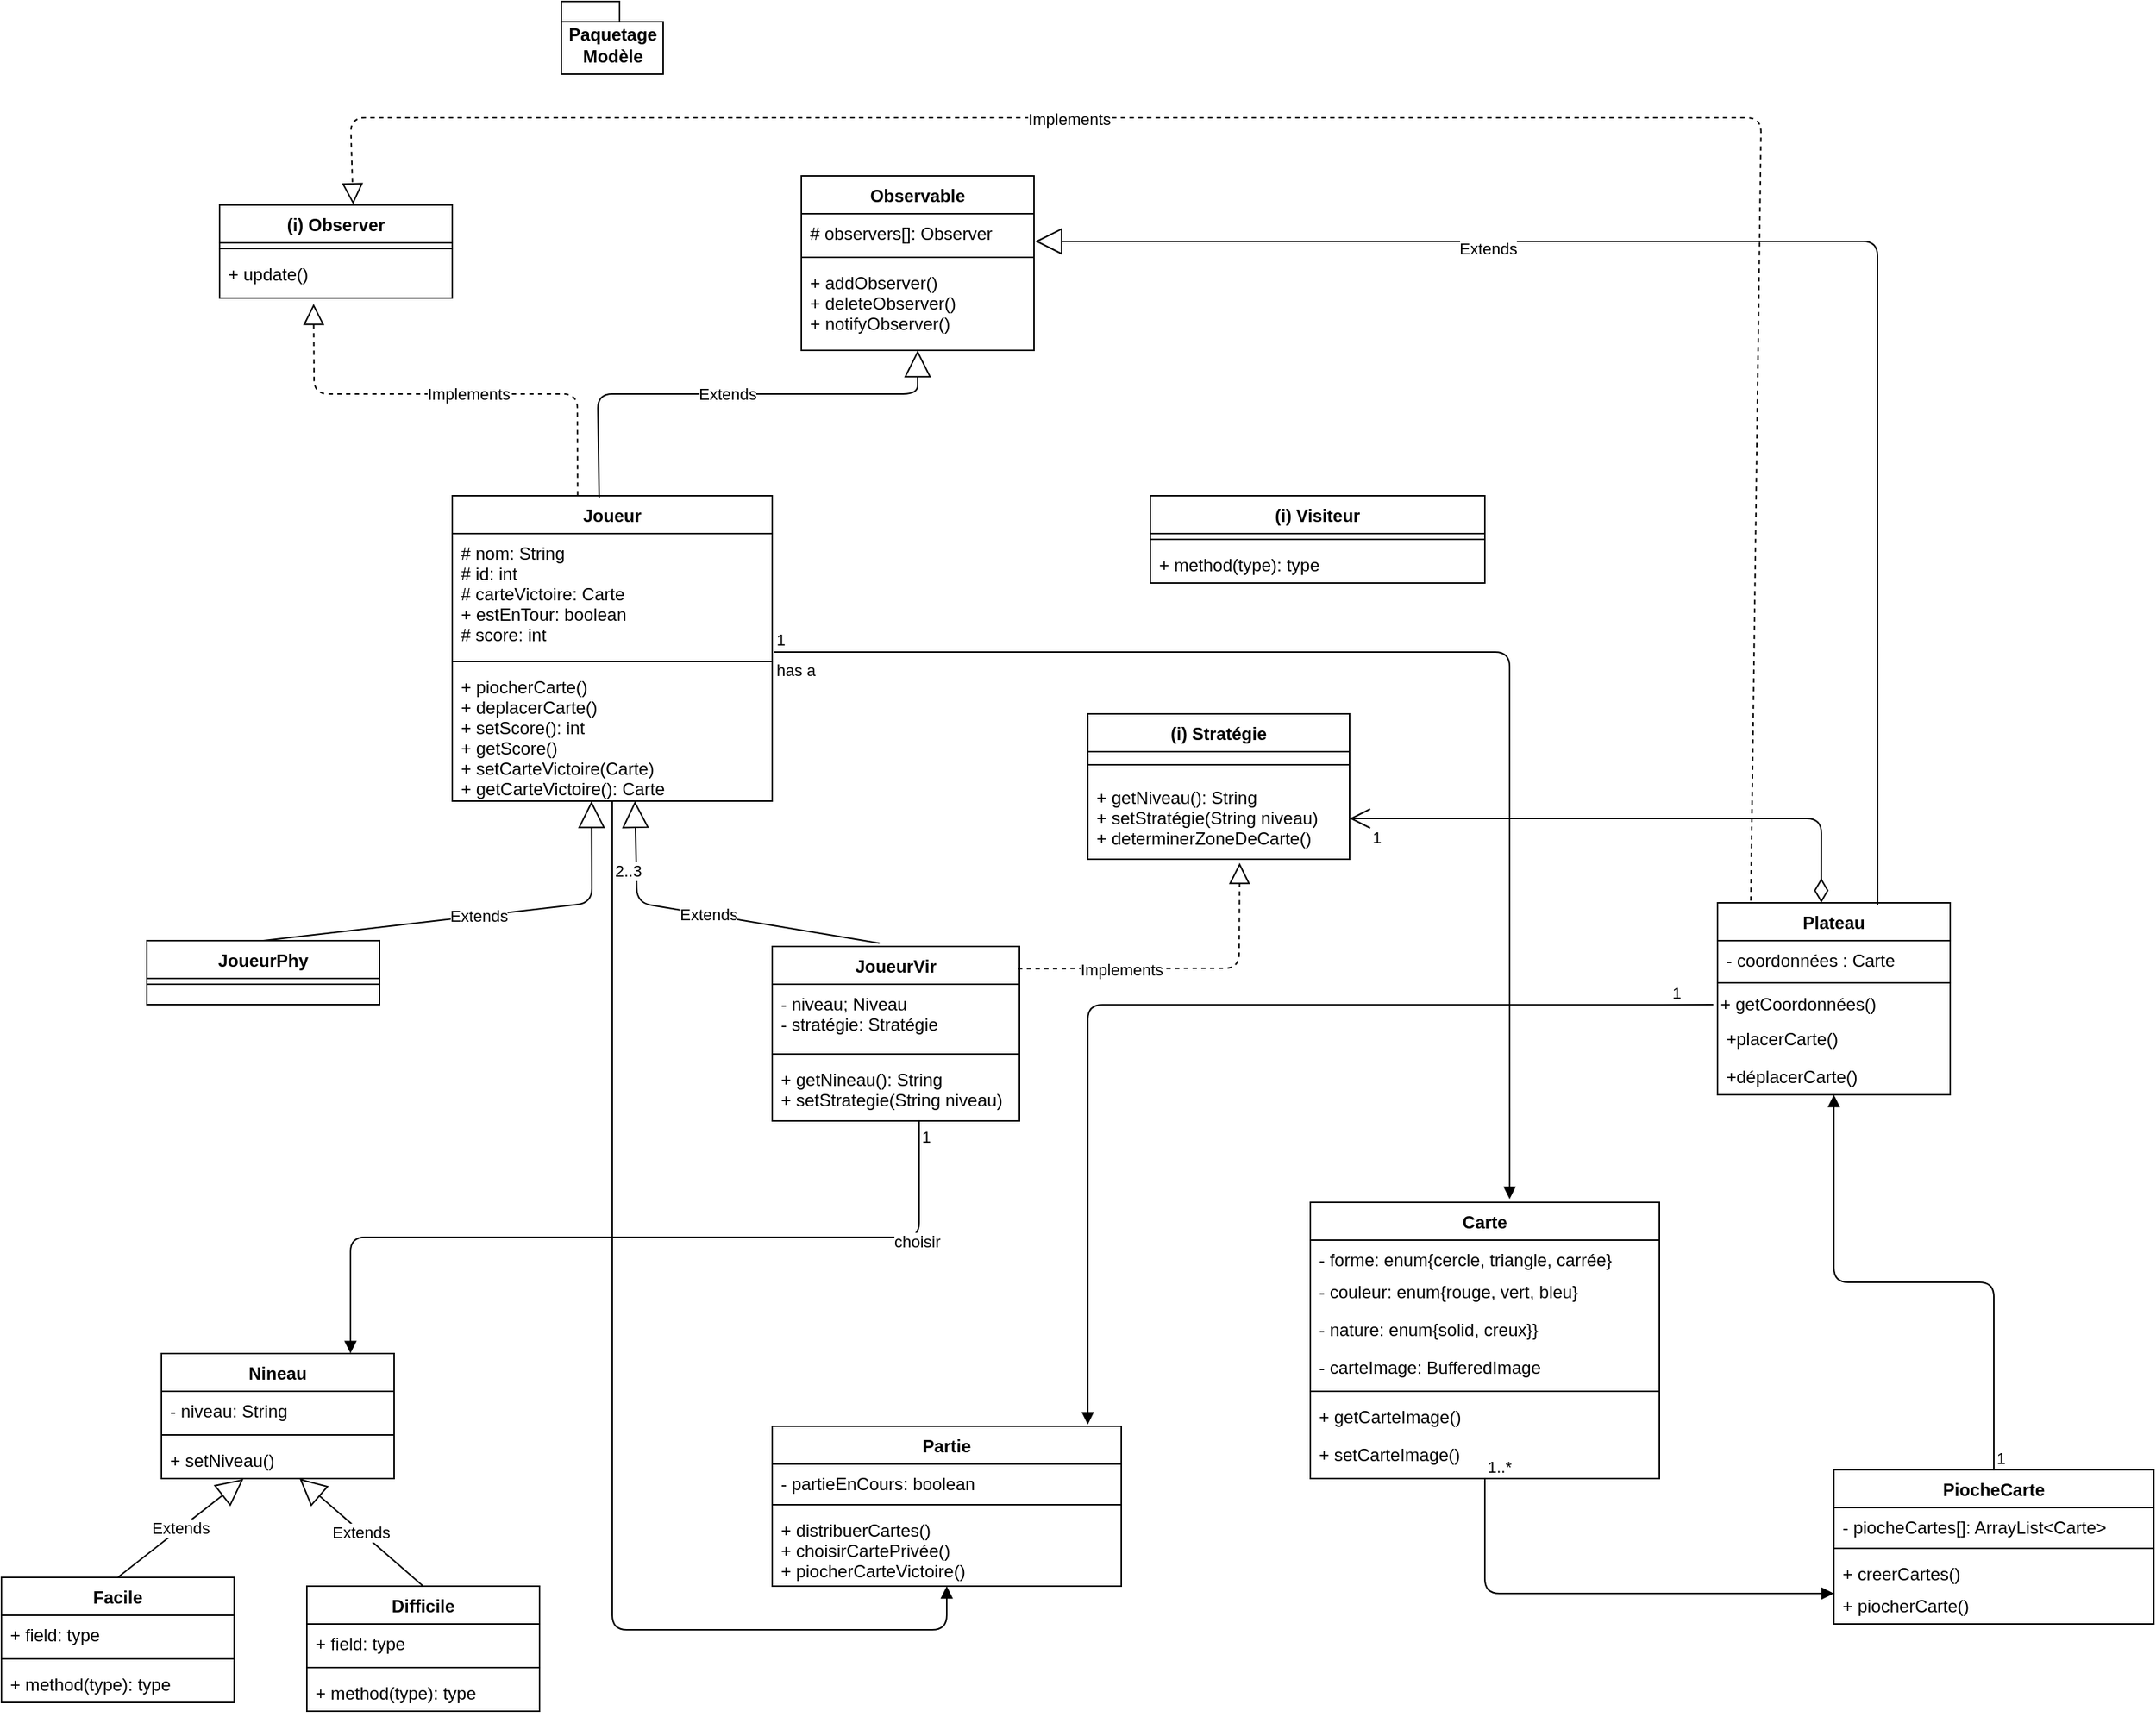 <mxfile version="13.8.8" type="github">
  <diagram id="C5RBs43oDa-KdzZeNtuy" name="Page-1">
    <mxGraphModel dx="2031" dy="2259" grid="1" gridSize="10" guides="1" tooltips="1" connect="1" arrows="1" fold="1" page="1" pageScale="1" pageWidth="827" pageHeight="1169" math="0" shadow="0">
      <root>
        <mxCell id="WIyWlLk6GJQsqaUBKTNV-0" />
        <mxCell id="WIyWlLk6GJQsqaUBKTNV-1" parent="WIyWlLk6GJQsqaUBKTNV-0" />
        <mxCell id="AZChsYfxRMKOv2LDF5ls-53" value="(i) Observer" style="swimlane;fontStyle=1;align=center;verticalAlign=top;childLayout=stackLayout;horizontal=1;startSize=26;horizontalStack=0;resizeParent=1;resizeParentMax=0;resizeLast=0;collapsible=1;marginBottom=0;" parent="WIyWlLk6GJQsqaUBKTNV-1" vertex="1">
          <mxGeometry x="230" y="-140" width="160" height="64" as="geometry" />
        </mxCell>
        <mxCell id="AZChsYfxRMKOv2LDF5ls-54" value="" style="line;strokeWidth=1;fillColor=none;align=left;verticalAlign=middle;spacingTop=-1;spacingLeft=3;spacingRight=3;rotatable=0;labelPosition=right;points=[];portConstraint=eastwest;" parent="AZChsYfxRMKOv2LDF5ls-53" vertex="1">
          <mxGeometry y="26" width="160" height="8" as="geometry" />
        </mxCell>
        <mxCell id="AZChsYfxRMKOv2LDF5ls-55" value="+ update()" style="text;strokeColor=none;fillColor=none;align=left;verticalAlign=top;spacingLeft=4;spacingRight=4;overflow=hidden;rotatable=0;points=[[0,0.5],[1,0.5]];portConstraint=eastwest;" parent="AZChsYfxRMKOv2LDF5ls-53" vertex="1">
          <mxGeometry y="34" width="160" height="30" as="geometry" />
        </mxCell>
        <mxCell id="AZChsYfxRMKOv2LDF5ls-56" value="Extends" style="endArrow=block;endSize=16;endFill=0;html=1;fontColor=#000000;exitX=0.5;exitY=0;exitDx=0;exitDy=0;entryX=0.435;entryY=1;entryDx=0;entryDy=0;entryPerimeter=0;" parent="WIyWlLk6GJQsqaUBKTNV-1" source="AZChsYfxRMKOv2LDF5ls-50" target="AZChsYfxRMKOv2LDF5ls-61" edge="1">
          <mxGeometry width="160" relative="1" as="geometry">
            <mxPoint x="490" y="370" as="sourcePoint" />
            <mxPoint x="480" y="316" as="targetPoint" />
            <Array as="points">
              <mxPoint x="486" y="340" />
            </Array>
          </mxGeometry>
        </mxCell>
        <mxCell id="AZChsYfxRMKOv2LDF5ls-57" value="Extends" style="endArrow=block;endSize=16;endFill=0;html=1;fontColor=#000000;exitX=0.434;exitY=-0.019;exitDx=0;exitDy=0;exitPerimeter=0;entryX=0.571;entryY=1;entryDx=0;entryDy=0;entryPerimeter=0;" parent="WIyWlLk6GJQsqaUBKTNV-1" source="CgIlNexyzQEodWSmVS5y-3" target="AZChsYfxRMKOv2LDF5ls-61" edge="1">
          <mxGeometry width="160" relative="1" as="geometry">
            <mxPoint x="703.28" y="370.8" as="sourcePoint" />
            <mxPoint x="490" y="290" as="targetPoint" />
            <Array as="points">
              <mxPoint x="517" y="340" />
            </Array>
          </mxGeometry>
        </mxCell>
        <mxCell id="AZChsYfxRMKOv2LDF5ls-58" value="Joueur" style="swimlane;fontStyle=1;align=center;verticalAlign=top;childLayout=stackLayout;horizontal=1;startSize=26;horizontalStack=0;resizeParent=1;resizeParentMax=0;resizeLast=0;collapsible=1;marginBottom=0;" parent="WIyWlLk6GJQsqaUBKTNV-1" vertex="1">
          <mxGeometry x="390" y="60" width="220" height="210" as="geometry" />
        </mxCell>
        <mxCell id="AZChsYfxRMKOv2LDF5ls-59" value="# nom: String&#xa;# id: int&#xa;# carteVictoire: Carte&#xa;+ estEnTour: boolean&#xa;# score: int" style="text;strokeColor=none;fillColor=none;align=left;verticalAlign=top;spacingLeft=4;spacingRight=4;overflow=hidden;rotatable=0;points=[[0,0.5],[1,0.5]];portConstraint=eastwest;" parent="AZChsYfxRMKOv2LDF5ls-58" vertex="1">
          <mxGeometry y="26" width="220" height="84" as="geometry" />
        </mxCell>
        <mxCell id="AZChsYfxRMKOv2LDF5ls-60" value="" style="line;strokeWidth=1;fillColor=none;align=left;verticalAlign=middle;spacingTop=-1;spacingLeft=3;spacingRight=3;rotatable=0;labelPosition=right;points=[];portConstraint=eastwest;" parent="AZChsYfxRMKOv2LDF5ls-58" vertex="1">
          <mxGeometry y="110" width="220" height="8" as="geometry" />
        </mxCell>
        <mxCell id="AZChsYfxRMKOv2LDF5ls-61" value="+ piocherCarte()&#xa;+ deplacerCarte()&#xa;+ setScore(): int&#xa;+ getScore()&#xa;+ setCarteVictoire(Carte)&#xa;+ getCarteVictoire(): Carte" style="text;strokeColor=none;fillColor=none;align=left;verticalAlign=top;spacingLeft=4;spacingRight=4;overflow=hidden;rotatable=0;points=[[0,0.5],[1,0.5]];portConstraint=eastwest;" parent="AZChsYfxRMKOv2LDF5ls-58" vertex="1">
          <mxGeometry y="118" width="220" height="92" as="geometry" />
        </mxCell>
        <mxCell id="AZChsYfxRMKOv2LDF5ls-62" value="Extends" style="endArrow=block;endSize=16;endFill=0;html=1;fontColor=#000000;exitX=0.5;exitY=0;exitDx=0;exitDy=0;entryX=0.352;entryY=1.013;entryDx=0;entryDy=0;entryPerimeter=0;" parent="WIyWlLk6GJQsqaUBKTNV-1" source="AZChsYfxRMKOv2LDF5ls-64" target="AZChsYfxRMKOv2LDF5ls-75" edge="1">
          <mxGeometry width="160" relative="1" as="geometry">
            <mxPoint x="80" y="700" as="sourcePoint" />
            <mxPoint x="240" y="700" as="targetPoint" />
          </mxGeometry>
        </mxCell>
        <mxCell id="AZChsYfxRMKOv2LDF5ls-63" value="Extends" style="endArrow=block;endSize=16;endFill=0;html=1;fontColor=#000000;exitX=0.5;exitY=0;exitDx=0;exitDy=0;" parent="WIyWlLk6GJQsqaUBKTNV-1" source="AZChsYfxRMKOv2LDF5ls-68" target="AZChsYfxRMKOv2LDF5ls-75" edge="1">
          <mxGeometry width="160" relative="1" as="geometry">
            <mxPoint x="80" y="700" as="sourcePoint" />
            <mxPoint x="240" y="700" as="targetPoint" />
          </mxGeometry>
        </mxCell>
        <mxCell id="AZChsYfxRMKOv2LDF5ls-84" value="Paquetage&lt;br&gt;Modèle" style="shape=folder;fontStyle=1;spacingTop=10;tabWidth=40;tabHeight=14;tabPosition=left;html=1;fontColor=#000000;" parent="WIyWlLk6GJQsqaUBKTNV-1" vertex="1">
          <mxGeometry x="465" y="-280" width="70" height="50" as="geometry" />
        </mxCell>
        <mxCell id="AZChsYfxRMKOv2LDF5ls-43" value="Observable" style="swimlane;fontStyle=1;align=center;verticalAlign=top;childLayout=stackLayout;horizontal=1;startSize=26;horizontalStack=0;resizeParent=1;resizeParentMax=0;resizeLast=0;collapsible=1;marginBottom=0;" parent="WIyWlLk6GJQsqaUBKTNV-1" vertex="1">
          <mxGeometry x="630" y="-160" width="160" height="120" as="geometry" />
        </mxCell>
        <mxCell id="AZChsYfxRMKOv2LDF5ls-44" value="# observers[]: Observer" style="text;strokeColor=none;fillColor=none;align=left;verticalAlign=top;spacingLeft=4;spacingRight=4;overflow=hidden;rotatable=0;points=[[0,0.5],[1,0.5]];portConstraint=eastwest;" parent="AZChsYfxRMKOv2LDF5ls-43" vertex="1">
          <mxGeometry y="26" width="160" height="26" as="geometry" />
        </mxCell>
        <mxCell id="AZChsYfxRMKOv2LDF5ls-45" value="" style="line;strokeWidth=1;fillColor=none;align=left;verticalAlign=middle;spacingTop=-1;spacingLeft=3;spacingRight=3;rotatable=0;labelPosition=right;points=[];portConstraint=eastwest;" parent="AZChsYfxRMKOv2LDF5ls-43" vertex="1">
          <mxGeometry y="52" width="160" height="8" as="geometry" />
        </mxCell>
        <mxCell id="AZChsYfxRMKOv2LDF5ls-46" value="+ addObserver()&#xa;+ deleteObserver()&#xa;+ notifyObserver()" style="text;strokeColor=none;fillColor=none;align=left;verticalAlign=top;spacingLeft=4;spacingRight=4;overflow=hidden;rotatable=0;points=[[0,0.5],[1,0.5]];portConstraint=eastwest;" parent="AZChsYfxRMKOv2LDF5ls-43" vertex="1">
          <mxGeometry y="60" width="160" height="60" as="geometry" />
        </mxCell>
        <mxCell id="AZChsYfxRMKOv2LDF5ls-64" value="Facile" style="swimlane;fontStyle=1;align=center;verticalAlign=top;childLayout=stackLayout;horizontal=1;startSize=26;horizontalStack=0;resizeParent=1;resizeParentMax=0;resizeLast=0;collapsible=1;marginBottom=0;fontColor=#000000;" parent="WIyWlLk6GJQsqaUBKTNV-1" vertex="1">
          <mxGeometry x="80" y="804" width="160" height="86" as="geometry" />
        </mxCell>
        <mxCell id="AZChsYfxRMKOv2LDF5ls-65" value="+ field: type" style="text;strokeColor=none;fillColor=none;align=left;verticalAlign=top;spacingLeft=4;spacingRight=4;overflow=hidden;rotatable=0;points=[[0,0.5],[1,0.5]];portConstraint=eastwest;" parent="AZChsYfxRMKOv2LDF5ls-64" vertex="1">
          <mxGeometry y="26" width="160" height="26" as="geometry" />
        </mxCell>
        <mxCell id="AZChsYfxRMKOv2LDF5ls-66" value="" style="line;strokeWidth=1;fillColor=none;align=left;verticalAlign=middle;spacingTop=-1;spacingLeft=3;spacingRight=3;rotatable=0;labelPosition=right;points=[];portConstraint=eastwest;" parent="AZChsYfxRMKOv2LDF5ls-64" vertex="1">
          <mxGeometry y="52" width="160" height="8" as="geometry" />
        </mxCell>
        <mxCell id="AZChsYfxRMKOv2LDF5ls-67" value="+ method(type): type" style="text;strokeColor=none;fillColor=none;align=left;verticalAlign=top;spacingLeft=4;spacingRight=4;overflow=hidden;rotatable=0;points=[[0,0.5],[1,0.5]];portConstraint=eastwest;" parent="AZChsYfxRMKOv2LDF5ls-64" vertex="1">
          <mxGeometry y="60" width="160" height="26" as="geometry" />
        </mxCell>
        <mxCell id="AZChsYfxRMKOv2LDF5ls-68" value="Difficile" style="swimlane;fontStyle=1;align=center;verticalAlign=top;childLayout=stackLayout;horizontal=1;startSize=26;horizontalStack=0;resizeParent=1;resizeParentMax=0;resizeLast=0;collapsible=1;marginBottom=0;fontColor=#000000;" parent="WIyWlLk6GJQsqaUBKTNV-1" vertex="1">
          <mxGeometry x="290" y="810" width="160" height="86" as="geometry" />
        </mxCell>
        <mxCell id="AZChsYfxRMKOv2LDF5ls-69" value="+ field: type" style="text;strokeColor=none;fillColor=none;align=left;verticalAlign=top;spacingLeft=4;spacingRight=4;overflow=hidden;rotatable=0;points=[[0,0.5],[1,0.5]];portConstraint=eastwest;" parent="AZChsYfxRMKOv2LDF5ls-68" vertex="1">
          <mxGeometry y="26" width="160" height="26" as="geometry" />
        </mxCell>
        <mxCell id="AZChsYfxRMKOv2LDF5ls-70" value="" style="line;strokeWidth=1;fillColor=none;align=left;verticalAlign=middle;spacingTop=-1;spacingLeft=3;spacingRight=3;rotatable=0;labelPosition=right;points=[];portConstraint=eastwest;" parent="AZChsYfxRMKOv2LDF5ls-68" vertex="1">
          <mxGeometry y="52" width="160" height="8" as="geometry" />
        </mxCell>
        <mxCell id="AZChsYfxRMKOv2LDF5ls-71" value="+ method(type): type" style="text;strokeColor=none;fillColor=none;align=left;verticalAlign=top;spacingLeft=4;spacingRight=4;overflow=hidden;rotatable=0;points=[[0,0.5],[1,0.5]];portConstraint=eastwest;" parent="AZChsYfxRMKOv2LDF5ls-68" vertex="1">
          <mxGeometry y="60" width="160" height="26" as="geometry" />
        </mxCell>
        <mxCell id="AZChsYfxRMKOv2LDF5ls-72" value="Nineau" style="swimlane;fontStyle=1;align=center;verticalAlign=top;childLayout=stackLayout;horizontal=1;startSize=26;horizontalStack=0;resizeParent=1;resizeParentMax=0;resizeLast=0;collapsible=1;marginBottom=0;fontColor=#000000;" parent="WIyWlLk6GJQsqaUBKTNV-1" vertex="1">
          <mxGeometry x="190" y="650" width="160" height="86" as="geometry" />
        </mxCell>
        <mxCell id="AZChsYfxRMKOv2LDF5ls-73" value="- niveau: String" style="text;strokeColor=none;fillColor=none;align=left;verticalAlign=top;spacingLeft=4;spacingRight=4;overflow=hidden;rotatable=0;points=[[0,0.5],[1,0.5]];portConstraint=eastwest;" parent="AZChsYfxRMKOv2LDF5ls-72" vertex="1">
          <mxGeometry y="26" width="160" height="26" as="geometry" />
        </mxCell>
        <mxCell id="AZChsYfxRMKOv2LDF5ls-74" value="" style="line;strokeWidth=1;fillColor=none;align=left;verticalAlign=middle;spacingTop=-1;spacingLeft=3;spacingRight=3;rotatable=0;labelPosition=right;points=[];portConstraint=eastwest;" parent="AZChsYfxRMKOv2LDF5ls-72" vertex="1">
          <mxGeometry y="52" width="160" height="8" as="geometry" />
        </mxCell>
        <mxCell id="AZChsYfxRMKOv2LDF5ls-75" value="+ setNiveau()" style="text;strokeColor=none;fillColor=none;align=left;verticalAlign=top;spacingLeft=4;spacingRight=4;overflow=hidden;rotatable=0;points=[[0,0.5],[1,0.5]];portConstraint=eastwest;" parent="AZChsYfxRMKOv2LDF5ls-72" vertex="1">
          <mxGeometry y="60" width="160" height="26" as="geometry" />
        </mxCell>
        <mxCell id="AZChsYfxRMKOv2LDF5ls-76" value="Carte" style="swimlane;fontStyle=1;align=center;verticalAlign=top;childLayout=stackLayout;horizontal=1;startSize=26;horizontalStack=0;resizeParent=1;resizeLast=0;collapsible=1;marginBottom=0;rounded=0;shadow=0;strokeWidth=1;" parent="WIyWlLk6GJQsqaUBKTNV-1" vertex="1">
          <mxGeometry x="980" y="546" width="240" height="190" as="geometry">
            <mxRectangle x="550" y="140" width="160" height="26" as="alternateBounds" />
          </mxGeometry>
        </mxCell>
        <mxCell id="AZChsYfxRMKOv2LDF5ls-77" value="- forme: enum{cercle, triangle, carrée}&#xa;" style="text;align=left;verticalAlign=top;spacingLeft=4;spacingRight=4;overflow=hidden;rotatable=0;points=[[0,0.5],[1,0.5]];portConstraint=eastwest;" parent="AZChsYfxRMKOv2LDF5ls-76" vertex="1">
          <mxGeometry y="26" width="240" height="22" as="geometry" />
        </mxCell>
        <mxCell id="AZChsYfxRMKOv2LDF5ls-78" value="- couleur: enum{rouge, vert, bleu}" style="text;align=left;verticalAlign=top;spacingLeft=4;spacingRight=4;overflow=hidden;rotatable=0;points=[[0,0.5],[1,0.5]];portConstraint=eastwest;rounded=0;shadow=0;html=0;" parent="AZChsYfxRMKOv2LDF5ls-76" vertex="1">
          <mxGeometry y="48" width="240" height="26" as="geometry" />
        </mxCell>
        <mxCell id="AZChsYfxRMKOv2LDF5ls-79" value="- nature: enum{solid, creux}}" style="text;align=left;verticalAlign=top;spacingLeft=4;spacingRight=4;overflow=hidden;rotatable=0;points=[[0,0.5],[1,0.5]];portConstraint=eastwest;rounded=0;shadow=0;html=0;" parent="AZChsYfxRMKOv2LDF5ls-76" vertex="1">
          <mxGeometry y="74" width="240" height="26" as="geometry" />
        </mxCell>
        <mxCell id="AZChsYfxRMKOv2LDF5ls-80" value="- carteImage: BufferedImage" style="text;align=left;verticalAlign=top;spacingLeft=4;spacingRight=4;overflow=hidden;rotatable=0;points=[[0,0.5],[1,0.5]];portConstraint=eastwest;rounded=0;shadow=0;html=0;" parent="AZChsYfxRMKOv2LDF5ls-76" vertex="1">
          <mxGeometry y="100" width="240" height="26" as="geometry" />
        </mxCell>
        <mxCell id="AZChsYfxRMKOv2LDF5ls-81" value="" style="line;html=1;strokeWidth=1;align=left;verticalAlign=middle;spacingTop=-1;spacingLeft=3;spacingRight=3;rotatable=0;labelPosition=right;points=[];portConstraint=eastwest;" parent="AZChsYfxRMKOv2LDF5ls-76" vertex="1">
          <mxGeometry y="126" width="240" height="8" as="geometry" />
        </mxCell>
        <mxCell id="AZChsYfxRMKOv2LDF5ls-82" value="+ getCarteImage()" style="text;align=left;verticalAlign=top;spacingLeft=4;spacingRight=4;overflow=hidden;rotatable=0;points=[[0,0.5],[1,0.5]];portConstraint=eastwest;" parent="AZChsYfxRMKOv2LDF5ls-76" vertex="1">
          <mxGeometry y="134" width="240" height="26" as="geometry" />
        </mxCell>
        <mxCell id="AZChsYfxRMKOv2LDF5ls-83" value="+ setCarteImage()" style="text;align=left;verticalAlign=top;spacingLeft=4;spacingRight=4;overflow=hidden;rotatable=0;points=[[0,0.5],[1,0.5]];portConstraint=eastwest;" parent="AZChsYfxRMKOv2LDF5ls-76" vertex="1">
          <mxGeometry y="160" width="240" height="20" as="geometry" />
        </mxCell>
        <mxCell id="CgIlNexyzQEodWSmVS5y-3" value="JoueurVir" style="swimlane;fontStyle=1;align=center;verticalAlign=top;childLayout=stackLayout;horizontal=1;startSize=26;horizontalStack=0;resizeParent=1;resizeParentMax=0;resizeLast=0;collapsible=1;marginBottom=0;" parent="WIyWlLk6GJQsqaUBKTNV-1" vertex="1">
          <mxGeometry x="610" y="370" width="170" height="120" as="geometry" />
        </mxCell>
        <mxCell id="CgIlNexyzQEodWSmVS5y-4" value="- niveau; Niveau&#xa;- stratégie: Stratégie " style="text;strokeColor=none;fillColor=none;align=left;verticalAlign=top;spacingLeft=4;spacingRight=4;overflow=hidden;rotatable=0;points=[[0,0.5],[1,0.5]];portConstraint=eastwest;" parent="CgIlNexyzQEodWSmVS5y-3" vertex="1">
          <mxGeometry y="26" width="170" height="44" as="geometry" />
        </mxCell>
        <mxCell id="CgIlNexyzQEodWSmVS5y-5" value="" style="line;strokeWidth=1;fillColor=none;align=left;verticalAlign=middle;spacingTop=-1;spacingLeft=3;spacingRight=3;rotatable=0;labelPosition=right;points=[];portConstraint=eastwest;" parent="CgIlNexyzQEodWSmVS5y-3" vertex="1">
          <mxGeometry y="70" width="170" height="8" as="geometry" />
        </mxCell>
        <mxCell id="CgIlNexyzQEodWSmVS5y-6" value="+ getNineau(): String&#xa;+ setStrategie(String niveau)" style="text;strokeColor=none;fillColor=none;align=left;verticalAlign=top;spacingLeft=4;spacingRight=4;overflow=hidden;rotatable=0;points=[[0,0.5],[1,0.5]];portConstraint=eastwest;" parent="CgIlNexyzQEodWSmVS5y-3" vertex="1">
          <mxGeometry y="78" width="170" height="42" as="geometry" />
        </mxCell>
        <mxCell id="AZChsYfxRMKOv2LDF5ls-50" value="JoueurPhy" style="swimlane;fontStyle=1;align=center;verticalAlign=top;childLayout=stackLayout;horizontal=1;startSize=26;horizontalStack=0;resizeParent=1;resizeLast=0;collapsible=1;marginBottom=0;rounded=0;shadow=0;strokeWidth=1;" parent="WIyWlLk6GJQsqaUBKTNV-1" vertex="1">
          <mxGeometry x="180" y="366" width="160" height="44" as="geometry">
            <mxRectangle x="130" y="380" width="160" height="26" as="alternateBounds" />
          </mxGeometry>
        </mxCell>
        <mxCell id="AZChsYfxRMKOv2LDF5ls-51" value="" style="line;html=1;strokeWidth=1;align=left;verticalAlign=middle;spacingTop=-1;spacingLeft=3;spacingRight=3;rotatable=0;labelPosition=right;points=[];portConstraint=eastwest;" parent="AZChsYfxRMKOv2LDF5ls-50" vertex="1">
          <mxGeometry y="26" width="160" height="8" as="geometry" />
        </mxCell>
        <mxCell id="CgIlNexyzQEodWSmVS5y-8" value="PiocheCarte" style="swimlane;fontStyle=1;align=center;verticalAlign=top;childLayout=stackLayout;horizontal=1;startSize=26;horizontalStack=0;resizeParent=1;resizeParentMax=0;resizeLast=0;collapsible=1;marginBottom=0;" parent="WIyWlLk6GJQsqaUBKTNV-1" vertex="1">
          <mxGeometry x="1340" y="730" width="220" height="106" as="geometry" />
        </mxCell>
        <mxCell id="CgIlNexyzQEodWSmVS5y-9" value="- piocheCartes[]: ArrayList&lt;Carte&gt;" style="text;strokeColor=none;fillColor=none;align=left;verticalAlign=top;spacingLeft=4;spacingRight=4;overflow=hidden;rotatable=0;points=[[0,0.5],[1,0.5]];portConstraint=eastwest;" parent="CgIlNexyzQEodWSmVS5y-8" vertex="1">
          <mxGeometry y="26" width="220" height="24" as="geometry" />
        </mxCell>
        <mxCell id="CgIlNexyzQEodWSmVS5y-10" value="" style="line;strokeWidth=1;fillColor=none;align=left;verticalAlign=middle;spacingTop=-1;spacingLeft=3;spacingRight=3;rotatable=0;labelPosition=right;points=[];portConstraint=eastwest;" parent="CgIlNexyzQEodWSmVS5y-8" vertex="1">
          <mxGeometry y="50" width="220" height="8" as="geometry" />
        </mxCell>
        <mxCell id="CgIlNexyzQEodWSmVS5y-11" value="+ creerCartes()" style="text;strokeColor=none;fillColor=none;align=left;verticalAlign=top;spacingLeft=4;spacingRight=4;overflow=hidden;rotatable=0;points=[[0,0.5],[1,0.5]];portConstraint=eastwest;" parent="CgIlNexyzQEodWSmVS5y-8" vertex="1">
          <mxGeometry y="58" width="220" height="22" as="geometry" />
        </mxCell>
        <mxCell id="FaVEyX-Qavl0ARQqvnFb-6" value="+ piocherCarte()" style="text;strokeColor=none;fillColor=none;align=left;verticalAlign=top;spacingLeft=4;spacingRight=4;overflow=hidden;rotatable=0;points=[[0,0.5],[1,0.5]];portConstraint=eastwest;" parent="CgIlNexyzQEodWSmVS5y-8" vertex="1">
          <mxGeometry y="80" width="220" height="26" as="geometry" />
        </mxCell>
        <mxCell id="AZChsYfxRMKOv2LDF5ls-86" value="Partie" style="swimlane;fontStyle=1;align=center;verticalAlign=top;childLayout=stackLayout;horizontal=1;startSize=26;horizontalStack=0;resizeParent=1;resizeParentMax=0;resizeLast=0;collapsible=1;marginBottom=0;" parent="WIyWlLk6GJQsqaUBKTNV-1" vertex="1">
          <mxGeometry x="610" y="700" width="240" height="110" as="geometry" />
        </mxCell>
        <mxCell id="AZChsYfxRMKOv2LDF5ls-87" value="- partieEnCours: boolean&#xa;" style="text;strokeColor=none;fillColor=none;align=left;verticalAlign=top;spacingLeft=4;spacingRight=4;overflow=hidden;rotatable=0;points=[[0,0.5],[1,0.5]];portConstraint=eastwest;" parent="AZChsYfxRMKOv2LDF5ls-86" vertex="1">
          <mxGeometry y="26" width="240" height="24" as="geometry" />
        </mxCell>
        <mxCell id="AZChsYfxRMKOv2LDF5ls-88" value="" style="line;strokeWidth=1;fillColor=none;align=left;verticalAlign=middle;spacingTop=-1;spacingLeft=3;spacingRight=3;rotatable=0;labelPosition=right;points=[];portConstraint=eastwest;" parent="AZChsYfxRMKOv2LDF5ls-86" vertex="1">
          <mxGeometry y="50" width="240" height="8" as="geometry" />
        </mxCell>
        <mxCell id="AZChsYfxRMKOv2LDF5ls-89" value="+ distribuerCartes()&#xa;+ choisirCartePrivée()&#xa;+ piocherCarteVictoire()&#xa;" style="text;strokeColor=none;fillColor=none;align=left;verticalAlign=top;spacingLeft=4;spacingRight=4;overflow=hidden;rotatable=0;points=[[0,0.5],[1,0.5]];portConstraint=eastwest;" parent="AZChsYfxRMKOv2LDF5ls-86" vertex="1">
          <mxGeometry y="58" width="240" height="52" as="geometry" />
        </mxCell>
        <mxCell id="igoX3mTZMC02YSDTXu9f-4" value="Plateau" style="swimlane;fontStyle=1;align=center;verticalAlign=top;childLayout=stackLayout;horizontal=1;startSize=26;horizontalStack=0;resizeParent=1;resizeParentMax=0;resizeLast=0;collapsible=1;marginBottom=0;" parent="WIyWlLk6GJQsqaUBKTNV-1" vertex="1">
          <mxGeometry x="1260" y="340" width="160" height="132" as="geometry" />
        </mxCell>
        <mxCell id="igoX3mTZMC02YSDTXu9f-5" value="- coordonnées : Carte&#xa;" style="text;strokeColor=none;fillColor=none;align=left;verticalAlign=top;spacingLeft=4;spacingRight=4;overflow=hidden;rotatable=0;points=[[0,0.5],[1,0.5]];portConstraint=eastwest;" parent="igoX3mTZMC02YSDTXu9f-4" vertex="1">
          <mxGeometry y="26" width="160" height="24" as="geometry" />
        </mxCell>
        <mxCell id="igoX3mTZMC02YSDTXu9f-6" value="" style="line;strokeWidth=1;fillColor=none;align=left;verticalAlign=middle;spacingTop=-1;spacingLeft=3;spacingRight=3;rotatable=0;labelPosition=right;points=[];portConstraint=eastwest;" parent="igoX3mTZMC02YSDTXu9f-4" vertex="1">
          <mxGeometry y="50" width="160" height="10" as="geometry" />
        </mxCell>
        <mxCell id="VmG8qLl98MklvTg3K0jE-0" value="&lt;div align=&quot;left&quot;&gt;+ getCoordonnées()&lt;br&gt;&lt;/div&gt;" style="text;html=1;align=left;verticalAlign=middle;resizable=0;points=[];autosize=1;" parent="igoX3mTZMC02YSDTXu9f-4" vertex="1">
          <mxGeometry y="60" width="160" height="20" as="geometry" />
        </mxCell>
        <mxCell id="FaVEyX-Qavl0ARQqvnFb-4" value="+placerCarte()" style="text;strokeColor=none;fillColor=none;align=left;verticalAlign=top;spacingLeft=4;spacingRight=4;overflow=hidden;rotatable=0;points=[[0,0.5],[1,0.5]];portConstraint=eastwest;" parent="igoX3mTZMC02YSDTXu9f-4" vertex="1">
          <mxGeometry y="80" width="160" height="26" as="geometry" />
        </mxCell>
        <mxCell id="FaVEyX-Qavl0ARQqvnFb-5" value="+déplacerCarte()" style="text;strokeColor=none;fillColor=none;align=left;verticalAlign=top;spacingLeft=4;spacingRight=4;overflow=hidden;rotatable=0;points=[[0,0.5],[1,0.5]];portConstraint=eastwest;" parent="igoX3mTZMC02YSDTXu9f-4" vertex="1">
          <mxGeometry y="106" width="160" height="26" as="geometry" />
        </mxCell>
        <mxCell id="Cv7qwnOLkSdo4t0Jrulm-0" value="(i) Visiteur" style="swimlane;fontStyle=1;align=center;verticalAlign=top;childLayout=stackLayout;horizontal=1;startSize=26;horizontalStack=0;resizeParent=1;resizeParentMax=0;resizeLast=0;collapsible=1;marginBottom=0;" parent="WIyWlLk6GJQsqaUBKTNV-1" vertex="1">
          <mxGeometry x="870" y="60" width="230" height="60" as="geometry" />
        </mxCell>
        <mxCell id="Cv7qwnOLkSdo4t0Jrulm-2" value="" style="line;strokeWidth=1;fillColor=none;align=left;verticalAlign=middle;spacingTop=-1;spacingLeft=3;spacingRight=3;rotatable=0;labelPosition=right;points=[];portConstraint=eastwest;" parent="Cv7qwnOLkSdo4t0Jrulm-0" vertex="1">
          <mxGeometry y="26" width="230" height="8" as="geometry" />
        </mxCell>
        <mxCell id="Cv7qwnOLkSdo4t0Jrulm-3" value="+ method(type): type" style="text;strokeColor=none;fillColor=none;align=left;verticalAlign=top;spacingLeft=4;spacingRight=4;overflow=hidden;rotatable=0;points=[[0,0.5],[1,0.5]];portConstraint=eastwest;" parent="Cv7qwnOLkSdo4t0Jrulm-0" vertex="1">
          <mxGeometry y="34" width="230" height="26" as="geometry" />
        </mxCell>
        <mxCell id="aD3awK1kSIjJJPl5XEb5-0" value="" style="endArrow=block;endFill=1;html=1;edgeStyle=orthogonalEdgeStyle;align=left;verticalAlign=top;" parent="WIyWlLk6GJQsqaUBKTNV-1" source="AZChsYfxRMKOv2LDF5ls-76" target="CgIlNexyzQEodWSmVS5y-8" edge="1">
          <mxGeometry x="-1" relative="1" as="geometry">
            <mxPoint x="1130" y="850" as="sourcePoint" />
            <mxPoint x="1310" y="824" as="targetPoint" />
            <Array as="points">
              <mxPoint x="1290" y="815" />
              <mxPoint x="1290" y="815" />
            </Array>
          </mxGeometry>
        </mxCell>
        <mxCell id="aD3awK1kSIjJJPl5XEb5-1" value="1..*" style="edgeLabel;resizable=0;html=1;align=left;verticalAlign=bottom;" parent="aD3awK1kSIjJJPl5XEb5-0" connectable="0" vertex="1">
          <mxGeometry x="-1" relative="1" as="geometry" />
        </mxCell>
        <mxCell id="aD3awK1kSIjJJPl5XEb5-4" value="" style="endArrow=block;endFill=1;html=1;edgeStyle=orthogonalEdgeStyle;align=left;verticalAlign=top;exitX=0.5;exitY=0;exitDx=0;exitDy=0;entryX=0.5;entryY=1;entryDx=0;entryDy=0;" parent="WIyWlLk6GJQsqaUBKTNV-1" source="CgIlNexyzQEodWSmVS5y-8" target="igoX3mTZMC02YSDTXu9f-4" edge="1">
          <mxGeometry x="-1" relative="1" as="geometry">
            <mxPoint x="710" y="630" as="sourcePoint" />
            <mxPoint x="1450" y="540" as="targetPoint" />
            <Array as="points">
              <mxPoint x="1450" y="601" />
              <mxPoint x="1340" y="601" />
            </Array>
          </mxGeometry>
        </mxCell>
        <mxCell id="aD3awK1kSIjJJPl5XEb5-5" value="1" style="edgeLabel;resizable=0;html=1;align=left;verticalAlign=bottom;" parent="aD3awK1kSIjJJPl5XEb5-4" connectable="0" vertex="1">
          <mxGeometry x="-1" relative="1" as="geometry" />
        </mxCell>
        <mxCell id="aD3awK1kSIjJJPl5XEb5-6" value="" style="endArrow=block;endFill=1;html=1;edgeStyle=orthogonalEdgeStyle;align=left;verticalAlign=top;entryX=0.904;entryY=-0.01;entryDx=0;entryDy=0;entryPerimeter=0;exitX=-0.018;exitY=0.503;exitDx=0;exitDy=0;exitPerimeter=0;" parent="WIyWlLk6GJQsqaUBKTNV-1" source="VmG8qLl98MklvTg3K0jE-0" target="AZChsYfxRMKOv2LDF5ls-86" edge="1">
          <mxGeometry x="-1" relative="1" as="geometry">
            <mxPoint x="1330" y="470" as="sourcePoint" />
            <mxPoint x="840" y="610" as="targetPoint" />
          </mxGeometry>
        </mxCell>
        <mxCell id="aD3awK1kSIjJJPl5XEb5-7" value="1" style="edgeLabel;resizable=0;html=1;align=left;verticalAlign=bottom;" parent="aD3awK1kSIjJJPl5XEb5-6" connectable="0" vertex="1">
          <mxGeometry x="-1" relative="1" as="geometry">
            <mxPoint x="-30" as="offset" />
          </mxGeometry>
        </mxCell>
        <mxCell id="aD3awK1kSIjJJPl5XEb5-9" value="" style="endArrow=block;endFill=1;html=1;edgeStyle=orthogonalEdgeStyle;align=left;verticalAlign=top;" parent="WIyWlLk6GJQsqaUBKTNV-1" source="AZChsYfxRMKOv2LDF5ls-61" target="AZChsYfxRMKOv2LDF5ls-89" edge="1">
          <mxGeometry x="-1" relative="1" as="geometry">
            <mxPoint x="500" y="313" as="sourcePoint" />
            <mxPoint x="530" y="830" as="targetPoint" />
            <Array as="points">
              <mxPoint x="500" y="840" />
            </Array>
          </mxGeometry>
        </mxCell>
        <mxCell id="aD3awK1kSIjJJPl5XEb5-10" value="2..3" style="edgeLabel;resizable=0;html=1;align=left;verticalAlign=bottom;" parent="aD3awK1kSIjJJPl5XEb5-9" connectable="0" vertex="1">
          <mxGeometry x="-1" relative="1" as="geometry">
            <mxPoint y="56" as="offset" />
          </mxGeometry>
        </mxCell>
        <mxCell id="gqr33XGORAb8K-6qKqLH-7" value="Extends" style="endArrow=block;endSize=16;endFill=0;html=1;fontColor=#000000;exitX=0.688;exitY=0.011;exitDx=0;exitDy=0;exitPerimeter=0;entryX=1.005;entryY=0.731;entryDx=0;entryDy=0;entryPerimeter=0;" parent="WIyWlLk6GJQsqaUBKTNV-1" source="igoX3mTZMC02YSDTXu9f-4" target="AZChsYfxRMKOv2LDF5ls-44" edge="1">
          <mxGeometry x="0.398" y="5" width="160" relative="1" as="geometry">
            <mxPoint x="1480" y="380" as="sourcePoint" />
            <mxPoint x="790" y="-115" as="targetPoint" />
            <Array as="points">
              <mxPoint x="1370" y="-115" />
            </Array>
            <mxPoint as="offset" />
          </mxGeometry>
        </mxCell>
        <mxCell id="gqr33XGORAb8K-6qKqLH-14" value="" style="endArrow=block;dashed=1;endFill=0;endSize=12;html=1;strokeColor=#000000;exitX=0.392;exitY=-0.001;exitDx=0;exitDy=0;exitPerimeter=0;entryX=0.404;entryY=1.133;entryDx=0;entryDy=0;entryPerimeter=0;" parent="WIyWlLk6GJQsqaUBKTNV-1" source="AZChsYfxRMKOv2LDF5ls-58" target="AZChsYfxRMKOv2LDF5ls-55" edge="1">
          <mxGeometry width="160" relative="1" as="geometry">
            <mxPoint x="490" y="60" as="sourcePoint" />
            <mxPoint x="310" y="-130" as="targetPoint" />
            <Array as="points">
              <mxPoint x="476" y="-10" />
              <mxPoint x="295" y="-10" />
            </Array>
          </mxGeometry>
        </mxCell>
        <mxCell id="gqr33XGORAb8K-6qKqLH-18" value="Implements" style="edgeLabel;html=1;align=center;verticalAlign=middle;resizable=0;points=[];" parent="gqr33XGORAb8K-6qKqLH-14" vertex="1" connectable="0">
          <mxGeometry x="-0.066" y="5" relative="1" as="geometry">
            <mxPoint x="1" y="-5" as="offset" />
          </mxGeometry>
        </mxCell>
        <mxCell id="gqr33XGORAb8K-6qKqLH-15" value="" style="endArrow=block;dashed=1;endFill=0;endSize=12;html=1;strokeColor=#000000;exitX=0.143;exitY=-0.011;exitDx=0;exitDy=0;exitPerimeter=0;entryX=0.574;entryY=-0.007;entryDx=0;entryDy=0;entryPerimeter=0;" parent="WIyWlLk6GJQsqaUBKTNV-1" source="igoX3mTZMC02YSDTXu9f-4" target="AZChsYfxRMKOv2LDF5ls-53" edge="1">
          <mxGeometry width="160" relative="1" as="geometry">
            <mxPoint x="1390" y="370" as="sourcePoint" />
            <mxPoint x="320" y="-150" as="targetPoint" />
            <Array as="points">
              <mxPoint x="1290" y="-200" />
              <mxPoint x="870" y="-200" />
              <mxPoint x="590" y="-200" />
              <mxPoint x="320" y="-200" />
            </Array>
          </mxGeometry>
        </mxCell>
        <mxCell id="gqr33XGORAb8K-6qKqLH-17" value="Implements" style="edgeLabel;html=1;align=center;verticalAlign=middle;resizable=0;points=[];" parent="gqr33XGORAb8K-6qKqLH-15" vertex="1" connectable="0">
          <mxGeometry x="0.298" y="1" relative="1" as="geometry">
            <mxPoint x="2.74" as="offset" />
          </mxGeometry>
        </mxCell>
        <mxCell id="gqr33XGORAb8K-6qKqLH-23" value="choisir" style="endArrow=block;endFill=1;html=1;edgeStyle=orthogonalEdgeStyle;align=left;verticalAlign=top;strokeColor=#000000;entryX=0.81;entryY=-0.001;entryDx=0;entryDy=0;entryPerimeter=0;" parent="WIyWlLk6GJQsqaUBKTNV-1" source="CgIlNexyzQEodWSmVS5y-3" target="AZChsYfxRMKOv2LDF5ls-72" edge="1">
          <mxGeometry x="-0.639" y="-10" relative="1" as="geometry">
            <mxPoint x="711" y="480" as="sourcePoint" />
            <mxPoint x="420" y="630" as="targetPoint" />
            <Array as="points">
              <mxPoint x="711" y="570" />
              <mxPoint x="320" y="570" />
              <mxPoint x="320" y="650" />
            </Array>
            <mxPoint as="offset" />
          </mxGeometry>
        </mxCell>
        <mxCell id="gqr33XGORAb8K-6qKqLH-24" value="1" style="edgeLabel;resizable=0;html=1;align=left;verticalAlign=bottom;" parent="gqr33XGORAb8K-6qKqLH-23" connectable="0" vertex="1">
          <mxGeometry x="-1" relative="1" as="geometry">
            <mxPoint y="19" as="offset" />
          </mxGeometry>
        </mxCell>
        <mxCell id="gqr33XGORAb8K-6qKqLH-33" value="(i) Stratégie" style="swimlane;fontStyle=1;align=center;verticalAlign=top;childLayout=stackLayout;horizontal=1;startSize=26;horizontalStack=0;resizeParent=1;resizeParentMax=0;resizeLast=0;collapsible=1;marginBottom=0;" parent="WIyWlLk6GJQsqaUBKTNV-1" vertex="1">
          <mxGeometry x="827" y="210" width="180" height="100" as="geometry" />
        </mxCell>
        <mxCell id="gqr33XGORAb8K-6qKqLH-35" value="" style="line;strokeWidth=1;fillColor=none;align=left;verticalAlign=middle;spacingTop=-1;spacingLeft=3;spacingRight=3;rotatable=0;labelPosition=right;points=[];portConstraint=eastwest;" parent="gqr33XGORAb8K-6qKqLH-33" vertex="1">
          <mxGeometry y="26" width="180" height="18" as="geometry" />
        </mxCell>
        <mxCell id="gqr33XGORAb8K-6qKqLH-36" value="+ getNiveau(): String&#xa;+ setStratégie(String niveau)&#xa;+ determinerZoneDeCarte()&#xa;" style="text;strokeColor=none;fillColor=none;align=left;verticalAlign=top;spacingLeft=4;spacingRight=4;overflow=hidden;rotatable=0;points=[[0,0.5],[1,0.5]];portConstraint=eastwest;" parent="gqr33XGORAb8K-6qKqLH-33" vertex="1">
          <mxGeometry y="44" width="180" height="56" as="geometry" />
        </mxCell>
        <mxCell id="gqr33XGORAb8K-6qKqLH-38" value="" style="endArrow=block;dashed=1;endFill=0;endSize=12;html=1;strokeColor=#000000;entryX=0.58;entryY=1.045;entryDx=0;entryDy=0;entryPerimeter=0;exitX=0.994;exitY=0.127;exitDx=0;exitDy=0;exitPerimeter=0;" parent="WIyWlLk6GJQsqaUBKTNV-1" source="CgIlNexyzQEodWSmVS5y-3" target="gqr33XGORAb8K-6qKqLH-36" edge="1">
          <mxGeometry width="160" relative="1" as="geometry">
            <mxPoint x="781" y="410" as="sourcePoint" />
            <mxPoint x="963" y="320" as="targetPoint" />
            <Array as="points">
              <mxPoint x="931" y="385" />
            </Array>
          </mxGeometry>
        </mxCell>
        <mxCell id="gqr33XGORAb8K-6qKqLH-39" value="Implements" style="edgeLabel;html=1;align=center;verticalAlign=middle;resizable=0;points=[];" parent="gqr33XGORAb8K-6qKqLH-38" vertex="1" connectable="0">
          <mxGeometry x="-0.368" y="-1" relative="1" as="geometry">
            <mxPoint as="offset" />
          </mxGeometry>
        </mxCell>
        <mxCell id="iEywshFtVMu5hu7bD4Ei-18" value="has a" style="endArrow=block;endFill=1;html=1;edgeStyle=orthogonalEdgeStyle;align=left;verticalAlign=top;entryX=0.571;entryY=-0.012;entryDx=0;entryDy=0;entryPerimeter=0;exitX=1.006;exitY=0.97;exitDx=0;exitDy=0;exitPerimeter=0;" parent="WIyWlLk6GJQsqaUBKTNV-1" source="AZChsYfxRMKOv2LDF5ls-59" target="AZChsYfxRMKOv2LDF5ls-76" edge="1">
          <mxGeometry x="-1" relative="1" as="geometry">
            <mxPoint x="790" y="180" as="sourcePoint" />
            <mxPoint x="950" y="180" as="targetPoint" />
          </mxGeometry>
        </mxCell>
        <mxCell id="iEywshFtVMu5hu7bD4Ei-19" value="1" style="edgeLabel;resizable=0;html=1;align=left;verticalAlign=bottom;" parent="iEywshFtVMu5hu7bD4Ei-18" connectable="0" vertex="1">
          <mxGeometry x="-1" relative="1" as="geometry" />
        </mxCell>
        <mxCell id="mlsI3MLrVsTDTKO3H_39-0" value="" style="endArrow=open;html=1;endSize=12;startArrow=diamondThin;startSize=14;startFill=0;edgeStyle=orthogonalEdgeStyle;entryX=1;entryY=0.5;entryDx=0;entryDy=0;exitX=0.446;exitY=0;exitDx=0;exitDy=0;exitPerimeter=0;" parent="WIyWlLk6GJQsqaUBKTNV-1" source="igoX3mTZMC02YSDTXu9f-4" target="gqr33XGORAb8K-6qKqLH-36" edge="1">
          <mxGeometry relative="1" as="geometry">
            <mxPoint x="1460" y="320" as="sourcePoint" />
            <mxPoint x="1070" y="440" as="targetPoint" />
          </mxGeometry>
        </mxCell>
        <mxCell id="mlsI3MLrVsTDTKO3H_39-2" value="1" style="edgeLabel;resizable=0;html=1;align=right;verticalAlign=top;" parent="mlsI3MLrVsTDTKO3H_39-0" connectable="0" vertex="1">
          <mxGeometry x="1" relative="1" as="geometry">
            <mxPoint x="23.08" as="offset" />
          </mxGeometry>
        </mxCell>
        <mxCell id="AZChsYfxRMKOv2LDF5ls-47" value="Extends" style="endArrow=block;endSize=16;endFill=0;html=1;fontColor=#000000;exitX=0.459;exitY=0.008;exitDx=0;exitDy=0;exitPerimeter=0;entryX=0.5;entryY=1;entryDx=0;entryDy=0;" parent="WIyWlLk6GJQsqaUBKTNV-1" source="AZChsYfxRMKOv2LDF5ls-58" edge="1" target="AZChsYfxRMKOv2LDF5ls-43">
          <mxGeometry width="160" relative="1" as="geometry">
            <mxPoint x="510" y="40" as="sourcePoint" />
            <mxPoint x="710" y="-70" as="targetPoint" />
            <Array as="points">
              <mxPoint x="490" y="-10" />
              <mxPoint x="710" y="-10" />
            </Array>
          </mxGeometry>
        </mxCell>
      </root>
    </mxGraphModel>
  </diagram>
</mxfile>
